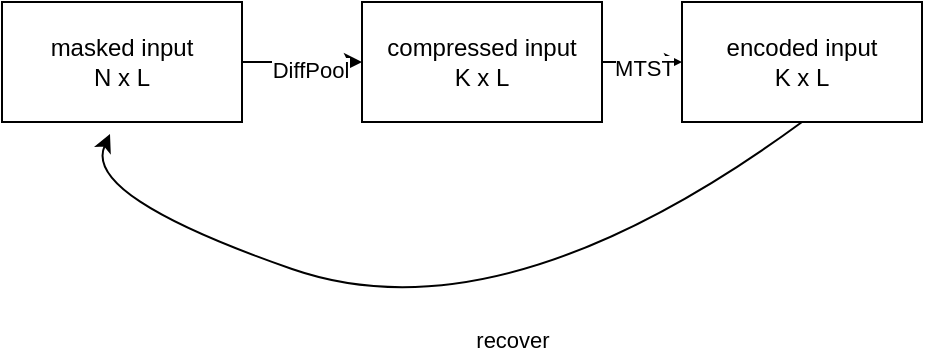 <mxfile version="22.1.16" type="device">
  <diagram name="Page-1" id="EULbe_V72qm4HzwcgY3U">
    <mxGraphModel dx="1352" dy="804" grid="1" gridSize="10" guides="1" tooltips="1" connect="1" arrows="1" fold="1" page="1" pageScale="1" pageWidth="827" pageHeight="1169" math="0" shadow="0">
      <root>
        <mxCell id="0" />
        <mxCell id="1" parent="0" />
        <mxCell id="ulpVa7H4OPSlxY16S8M1-1" value="masked input&lt;br&gt;N x L" style="rounded=0;whiteSpace=wrap;html=1;" vertex="1" parent="1">
          <mxGeometry x="350" y="380" width="120" height="60" as="geometry" />
        </mxCell>
        <mxCell id="ulpVa7H4OPSlxY16S8M1-2" value="compressed input&lt;br&gt;K x L" style="rounded=0;whiteSpace=wrap;html=1;" vertex="1" parent="1">
          <mxGeometry x="530" y="380" width="120" height="60" as="geometry" />
        </mxCell>
        <mxCell id="ulpVa7H4OPSlxY16S8M1-3" value="" style="endArrow=classic;html=1;rounded=0;exitX=1;exitY=0.5;exitDx=0;exitDy=0;" edge="1" parent="1" source="ulpVa7H4OPSlxY16S8M1-1" target="ulpVa7H4OPSlxY16S8M1-2">
          <mxGeometry width="50" height="50" relative="1" as="geometry">
            <mxPoint x="390" y="440" as="sourcePoint" />
            <mxPoint x="440" y="390" as="targetPoint" />
          </mxGeometry>
        </mxCell>
        <mxCell id="ulpVa7H4OPSlxY16S8M1-4" value="DiffPool" style="edgeLabel;html=1;align=center;verticalAlign=middle;resizable=0;points=[];" vertex="1" connectable="0" parent="ulpVa7H4OPSlxY16S8M1-3">
          <mxGeometry x="0.133" y="-4" relative="1" as="geometry">
            <mxPoint as="offset" />
          </mxGeometry>
        </mxCell>
        <mxCell id="ulpVa7H4OPSlxY16S8M1-5" value="encoded input&lt;br&gt;K x L" style="rounded=0;whiteSpace=wrap;html=1;" vertex="1" parent="1">
          <mxGeometry x="690" y="380" width="120" height="60" as="geometry" />
        </mxCell>
        <mxCell id="ulpVa7H4OPSlxY16S8M1-6" value="" style="endArrow=classic;html=1;rounded=0;exitX=1;exitY=0.5;exitDx=0;exitDy=0;" edge="1" parent="1" source="ulpVa7H4OPSlxY16S8M1-2" target="ulpVa7H4OPSlxY16S8M1-5">
          <mxGeometry width="50" height="50" relative="1" as="geometry">
            <mxPoint x="390" y="440" as="sourcePoint" />
            <mxPoint x="440" y="390" as="targetPoint" />
          </mxGeometry>
        </mxCell>
        <mxCell id="ulpVa7H4OPSlxY16S8M1-7" value="MTST" style="edgeLabel;html=1;align=center;verticalAlign=middle;resizable=0;points=[];" vertex="1" connectable="0" parent="ulpVa7H4OPSlxY16S8M1-6">
          <mxGeometry x="0.05" y="-3" relative="1" as="geometry">
            <mxPoint as="offset" />
          </mxGeometry>
        </mxCell>
        <mxCell id="ulpVa7H4OPSlxY16S8M1-9" value="" style="curved=1;endArrow=classic;html=1;rounded=0;exitX=0.5;exitY=1;exitDx=0;exitDy=0;entryX=0.45;entryY=1.1;entryDx=0;entryDy=0;entryPerimeter=0;" edge="1" parent="1" source="ulpVa7H4OPSlxY16S8M1-5" target="ulpVa7H4OPSlxY16S8M1-1">
          <mxGeometry width="50" height="50" relative="1" as="geometry">
            <mxPoint x="390" y="527" as="sourcePoint" />
            <mxPoint x="440" y="477" as="targetPoint" />
            <Array as="points">
              <mxPoint x="600" y="550" />
              <mxPoint x="390" y="477" />
            </Array>
          </mxGeometry>
        </mxCell>
        <mxCell id="ulpVa7H4OPSlxY16S8M1-10" value="recover" style="edgeLabel;html=1;align=center;verticalAlign=middle;resizable=0;points=[];" vertex="1" connectable="0" parent="ulpVa7H4OPSlxY16S8M1-9">
          <mxGeometry x="-0.18" y="2" relative="1" as="geometry">
            <mxPoint as="offset" />
          </mxGeometry>
        </mxCell>
      </root>
    </mxGraphModel>
  </diagram>
</mxfile>
